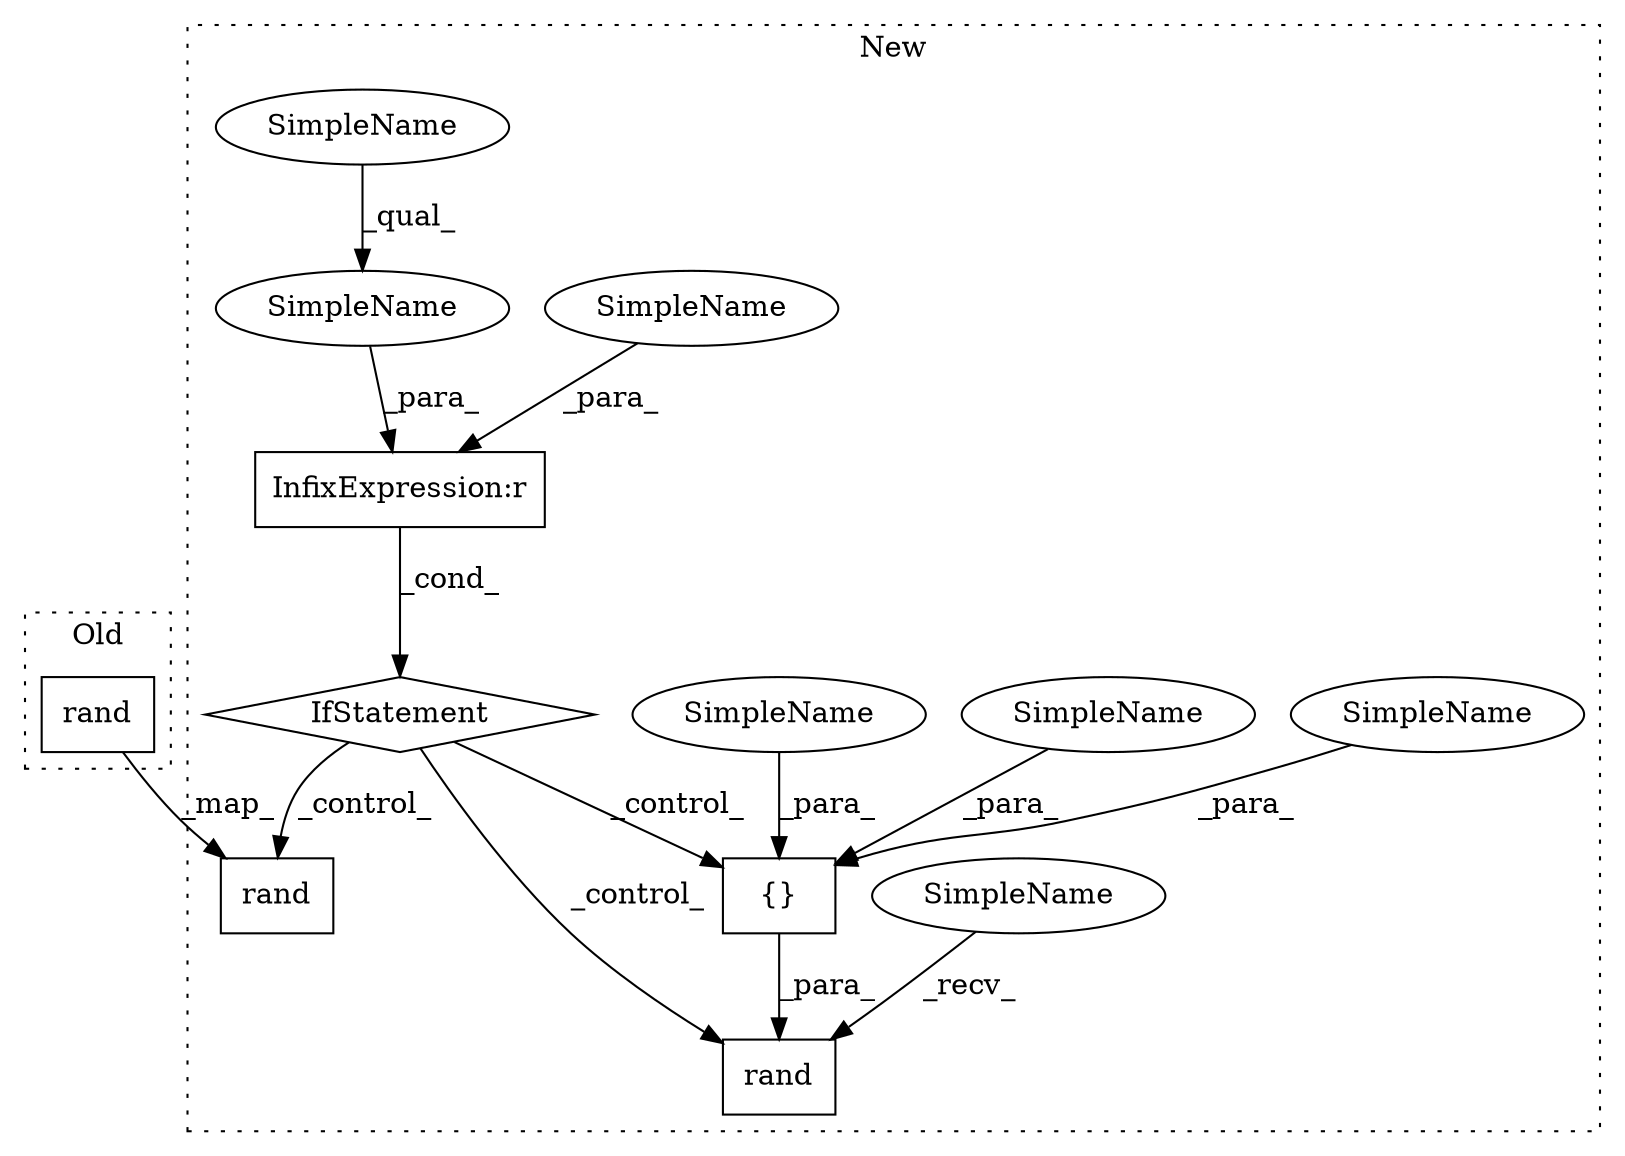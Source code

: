 digraph G {
subgraph cluster0 {
1 [label="rand" a="32" s="12810,12863" l="5,1" shape="box"];
label = "Old";
style="dotted";
}
subgraph cluster1 {
2 [label="rand" a="32" s="15001,15054" l="5,1" shape="box"];
3 [label="InfixExpression:r" a="27" s="14977" l="4" shape="box"];
4 [label="SimpleName" a="42" s="14964" l="13" shape="ellipse"];
5 [label="{}" a="4" s="15093,15130" l="1,1" shape="box"];
6 [label="SimpleName" a="42" s="14981" l="13" shape="ellipse"];
7 [label="rand" a="32" s="15078,15131" l="5,1" shape="box"];
8 [label="IfStatement" a="25" s="14995" l="1" shape="diamond"];
9 [label="SimpleName" a="42" s="15073" l="4" shape="ellipse"];
10 [label="SimpleName" a="42" s="15109" l="16" shape="ellipse"];
11 [label="SimpleName" a="42" s="14981" l="9" shape="ellipse"];
12 [label="SimpleName" a="42" s="15094" l="13" shape="ellipse"];
13 [label="SimpleName" a="42" s="15127" l="3" shape="ellipse"];
label = "New";
style="dotted";
}
1 -> 2 [label="_map_"];
3 -> 8 [label="_cond_"];
4 -> 3 [label="_para_"];
5 -> 7 [label="_para_"];
6 -> 3 [label="_para_"];
8 -> 7 [label="_control_"];
8 -> 2 [label="_control_"];
8 -> 5 [label="_control_"];
9 -> 7 [label="_recv_"];
10 -> 5 [label="_para_"];
11 -> 6 [label="_qual_"];
12 -> 5 [label="_para_"];
13 -> 5 [label="_para_"];
}